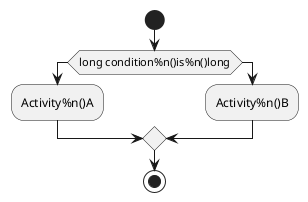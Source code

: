 {
  "sha1": "6f2he9577j2uvm384619o4dgl1c5jv4",
  "insertion": {
    "when": "2024-05-30T20:48:20.942Z",
    "user": "plantuml@gmail.com"
  }
}
@startuml
skinparam defaultTextAlignment center
start
if(long condition%n()is%n()long) then
  :Activity%n()A;
else
  :Activity%n()B;
endif
stop
@enduml
